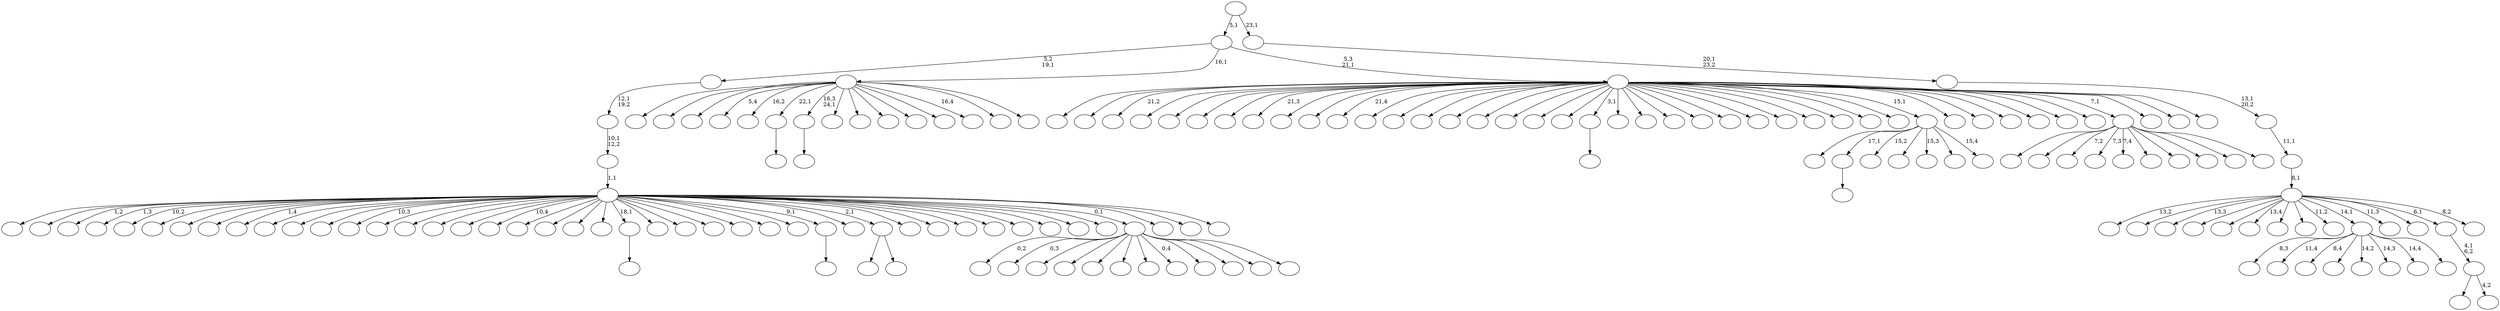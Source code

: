 digraph T {
	175 [label=""]
	174 [label=""]
	173 [label=""]
	172 [label=""]
	171 [label=""]
	170 [label=""]
	169 [label=""]
	168 [label=""]
	167 [label=""]
	166 [label=""]
	165 [label=""]
	164 [label=""]
	163 [label=""]
	162 [label=""]
	161 [label=""]
	160 [label=""]
	159 [label=""]
	158 [label=""]
	157 [label=""]
	156 [label=""]
	155 [label=""]
	154 [label=""]
	153 [label=""]
	152 [label=""]
	151 [label=""]
	150 [label=""]
	149 [label=""]
	148 [label=""]
	147 [label=""]
	146 [label=""]
	145 [label=""]
	144 [label=""]
	143 [label=""]
	142 [label=""]
	141 [label=""]
	140 [label=""]
	139 [label=""]
	138 [label=""]
	137 [label=""]
	136 [label=""]
	135 [label=""]
	134 [label=""]
	133 [label=""]
	132 [label=""]
	131 [label=""]
	130 [label=""]
	129 [label=""]
	128 [label=""]
	127 [label=""]
	126 [label=""]
	125 [label=""]
	124 [label=""]
	123 [label=""]
	122 [label=""]
	121 [label=""]
	120 [label=""]
	119 [label=""]
	118 [label=""]
	117 [label=""]
	116 [label=""]
	115 [label=""]
	114 [label=""]
	113 [label=""]
	112 [label=""]
	111 [label=""]
	110 [label=""]
	109 [label=""]
	108 [label=""]
	107 [label=""]
	106 [label=""]
	105 [label=""]
	104 [label=""]
	103 [label=""]
	102 [label=""]
	101 [label=""]
	100 [label=""]
	99 [label=""]
	98 [label=""]
	97 [label=""]
	96 [label=""]
	95 [label=""]
	94 [label=""]
	93 [label=""]
	92 [label=""]
	91 [label=""]
	90 [label=""]
	89 [label=""]
	88 [label=""]
	87 [label=""]
	86 [label=""]
	85 [label=""]
	84 [label=""]
	83 [label=""]
	82 [label=""]
	81 [label=""]
	80 [label=""]
	79 [label=""]
	78 [label=""]
	77 [label=""]
	76 [label=""]
	75 [label=""]
	74 [label=""]
	73 [label=""]
	72 [label=""]
	71 [label=""]
	70 [label=""]
	69 [label=""]
	68 [label=""]
	67 [label=""]
	66 [label=""]
	65 [label=""]
	64 [label=""]
	63 [label=""]
	62 [label=""]
	61 [label=""]
	60 [label=""]
	59 [label=""]
	58 [label=""]
	57 [label=""]
	56 [label=""]
	55 [label=""]
	54 [label=""]
	53 [label=""]
	52 [label=""]
	51 [label=""]
	50 [label=""]
	49 [label=""]
	48 [label=""]
	47 [label=""]
	46 [label=""]
	45 [label=""]
	44 [label=""]
	43 [label=""]
	42 [label=""]
	41 [label=""]
	40 [label=""]
	39 [label=""]
	38 [label=""]
	37 [label=""]
	36 [label=""]
	35 [label=""]
	34 [label=""]
	33 [label=""]
	32 [label=""]
	31 [label=""]
	30 [label=""]
	29 [label=""]
	28 [label=""]
	27 [label=""]
	26 [label=""]
	25 [label=""]
	24 [label=""]
	23 [label=""]
	22 [label=""]
	21 [label=""]
	20 [label=""]
	19 [label=""]
	18 [label=""]
	17 [label=""]
	16 [label=""]
	15 [label=""]
	14 [label=""]
	13 [label=""]
	12 [label=""]
	11 [label=""]
	10 [label=""]
	9 [label=""]
	8 [label=""]
	7 [label=""]
	6 [label=""]
	5 [label=""]
	4 [label=""]
	3 [label=""]
	2 [label=""]
	1 [label=""]
	0 [label=""]
	157 -> 158 [label=""]
	122 -> 123 [label=""]
	117 -> 118 [label=""]
	102 -> 103 [label=""]
	85 -> 86 [label=""]
	65 -> 164 [label="8,3"]
	65 -> 131 [label="11,4"]
	65 -> 108 [label="8,4"]
	65 -> 94 [label=""]
	65 -> 93 [label="14,2"]
	65 -> 74 [label="14,3"]
	65 -> 72 [label="14,4"]
	65 -> 66 [label=""]
	63 -> 64 [label=""]
	53 -> 104 [label=""]
	53 -> 54 [label=""]
	46 -> 172 [label=""]
	46 -> 157 [label="17,1"]
	46 -> 144 [label="15,2"]
	46 -> 141 [label=""]
	46 -> 92 [label="15,3"]
	46 -> 79 [label=""]
	46 -> 47 [label="15,4"]
	27 -> 173 [label=""]
	27 -> 169 [label=""]
	27 -> 148 [label="7,2"]
	27 -> 137 [label="7,3"]
	27 -> 121 [label="7,4"]
	27 -> 107 [label=""]
	27 -> 84 [label=""]
	27 -> 58 [label=""]
	27 -> 38 [label=""]
	27 -> 28 [label=""]
	25 -> 151 [label="0,2"]
	25 -> 136 [label="0,3"]
	25 -> 134 [label=""]
	25 -> 132 [label=""]
	25 -> 99 [label=""]
	25 -> 95 [label=""]
	25 -> 90 [label=""]
	25 -> 77 [label="0,4"]
	25 -> 60 [label=""]
	25 -> 48 [label=""]
	25 -> 39 [label=""]
	25 -> 26 [label=""]
	19 -> 171 [label=""]
	19 -> 168 [label=""]
	19 -> 165 [label="1,2"]
	19 -> 156 [label="1,3"]
	19 -> 155 [label="10,2"]
	19 -> 153 [label=""]
	19 -> 152 [label=""]
	19 -> 150 [label=""]
	19 -> 145 [label="1,4"]
	19 -> 142 [label=""]
	19 -> 138 [label=""]
	19 -> 129 [label=""]
	19 -> 125 [label="10,3"]
	19 -> 124 [label=""]
	19 -> 120 [label=""]
	19 -> 119 [label=""]
	19 -> 115 [label=""]
	19 -> 114 [label="10,4"]
	19 -> 112 [label=""]
	19 -> 111 [label=""]
	19 -> 97 [label=""]
	19 -> 89 [label=""]
	19 -> 85 [label="18,1"]
	19 -> 81 [label=""]
	19 -> 80 [label=""]
	19 -> 76 [label=""]
	19 -> 73 [label=""]
	19 -> 71 [label=""]
	19 -> 70 [label=""]
	19 -> 63 [label="9,1"]
	19 -> 61 [label=""]
	19 -> 53 [label="2,1"]
	19 -> 43 [label=""]
	19 -> 41 [label=""]
	19 -> 37 [label=""]
	19 -> 36 [label=""]
	19 -> 34 [label=""]
	19 -> 31 [label=""]
	19 -> 30 [label=""]
	19 -> 29 [label=""]
	19 -> 25 [label="0,1"]
	19 -> 23 [label=""]
	19 -> 21 [label=""]
	19 -> 20 [label=""]
	18 -> 19 [label="1,1"]
	17 -> 18 [label="10,1\n12,2"]
	16 -> 17 [label="12,1\n19,2"]
	14 -> 167 [label=""]
	14 -> 146 [label=""]
	14 -> 139 [label=""]
	14 -> 127 [label="5,4"]
	14 -> 126 [label="16,2"]
	14 -> 122 [label="22,1"]
	14 -> 117 [label="16,3\n24,1"]
	14 -> 100 [label=""]
	14 -> 82 [label=""]
	14 -> 62 [label=""]
	14 -> 56 [label=""]
	14 -> 55 [label=""]
	14 -> 51 [label="16,4"]
	14 -> 22 [label=""]
	14 -> 15 [label=""]
	11 -> 98 [label=""]
	11 -> 12 [label="4,2"]
	10 -> 11 [label="4,1\n6,2"]
	8 -> 175 [label=""]
	8 -> 174 [label=""]
	8 -> 170 [label="21,2"]
	8 -> 166 [label=""]
	8 -> 161 [label=""]
	8 -> 160 [label=""]
	8 -> 159 [label=""]
	8 -> 154 [label="21,3"]
	8 -> 149 [label=""]
	8 -> 147 [label=""]
	8 -> 143 [label="21,4"]
	8 -> 140 [label=""]
	8 -> 130 [label=""]
	8 -> 128 [label=""]
	8 -> 116 [label=""]
	8 -> 113 [label=""]
	8 -> 110 [label=""]
	8 -> 109 [label=""]
	8 -> 105 [label=""]
	8 -> 102 [label="3,1"]
	8 -> 101 [label=""]
	8 -> 96 [label=""]
	8 -> 87 [label=""]
	8 -> 83 [label=""]
	8 -> 75 [label=""]
	8 -> 69 [label=""]
	8 -> 68 [label=""]
	8 -> 59 [label=""]
	8 -> 57 [label=""]
	8 -> 52 [label=""]
	8 -> 50 [label=""]
	8 -> 46 [label="15,1"]
	8 -> 45 [label=""]
	8 -> 44 [label=""]
	8 -> 42 [label=""]
	8 -> 35 [label=""]
	8 -> 33 [label=""]
	8 -> 32 [label=""]
	8 -> 27 [label="7,1"]
	8 -> 24 [label=""]
	8 -> 13 [label=""]
	8 -> 9 [label=""]
	7 -> 16 [label="5,2\n19,1"]
	7 -> 14 [label="16,1"]
	7 -> 8 [label="5,3\n21,1"]
	5 -> 163 [label="13,2"]
	5 -> 162 [label=""]
	5 -> 135 [label="13,3"]
	5 -> 133 [label=""]
	5 -> 106 [label=""]
	5 -> 91 [label="13,4"]
	5 -> 88 [label=""]
	5 -> 78 [label=""]
	5 -> 67 [label="11,2"]
	5 -> 65 [label="14,1"]
	5 -> 49 [label="11,3"]
	5 -> 40 [label=""]
	5 -> 10 [label="6,1"]
	5 -> 6 [label="8,2"]
	4 -> 5 [label="8,1"]
	3 -> 4 [label="11,1"]
	2 -> 3 [label="13,1\n20,2"]
	1 -> 2 [label="20,1\n23,2"]
	0 -> 7 [label="5,1"]
	0 -> 1 [label="23,1"]
}
